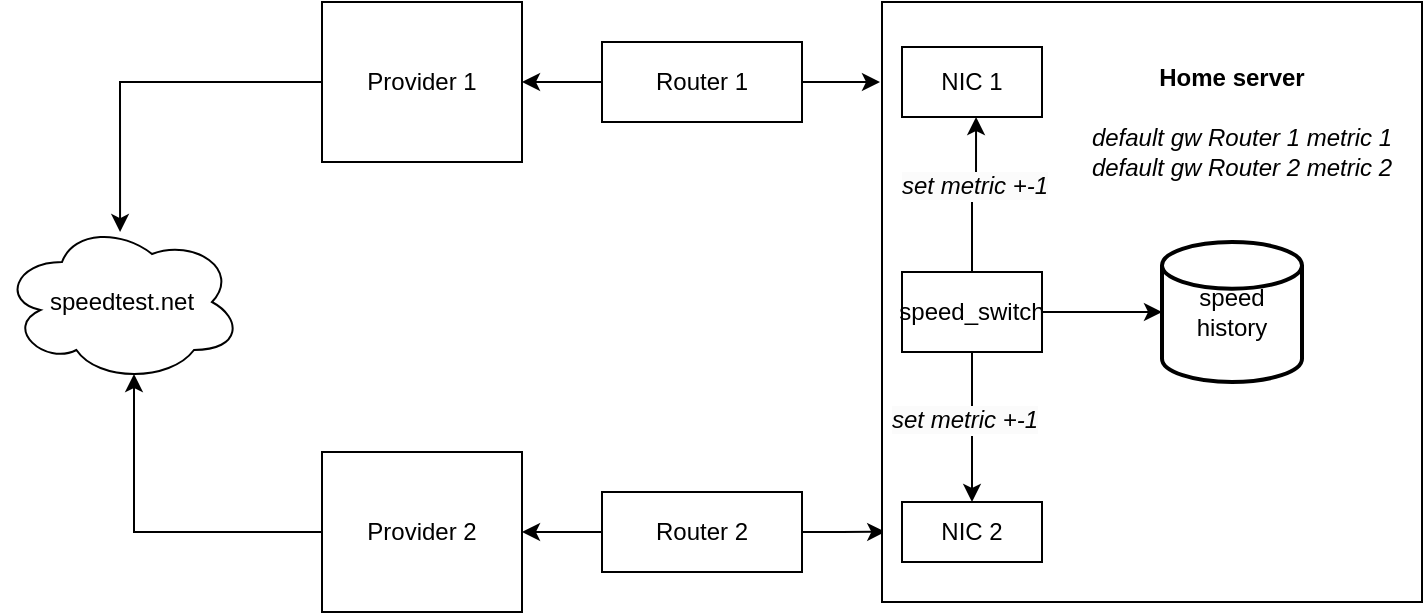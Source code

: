 <mxfile version="24.8.9">
  <diagram name="Страница — 1" id="7uPKy7QNDlu1PSwly8hl">
    <mxGraphModel dx="2261" dy="746" grid="1" gridSize="10" guides="1" tooltips="1" connect="1" arrows="1" fold="1" page="1" pageScale="1" pageWidth="827" pageHeight="1169" math="0" shadow="0">
      <root>
        <mxCell id="0" />
        <mxCell id="1" parent="0" />
        <mxCell id="mwH9mIfmXYlc04-R90El-76" value="" style="edgeStyle=orthogonalEdgeStyle;rounded=0;orthogonalLoop=1;jettySize=auto;html=1;entryX=0.006;entryY=0.883;entryDx=0;entryDy=0;entryPerimeter=0;" edge="1" parent="1" source="mwH9mIfmXYlc04-R90El-9" target="mwH9mIfmXYlc04-R90El-38">
          <mxGeometry relative="1" as="geometry" />
        </mxCell>
        <mxCell id="mwH9mIfmXYlc04-R90El-9" value="Router 2" style="whiteSpace=wrap;html=1;align=center;" vertex="1" parent="1">
          <mxGeometry x="170" y="525" width="100" height="40" as="geometry" />
        </mxCell>
        <mxCell id="mwH9mIfmXYlc04-R90El-75" value="" style="edgeStyle=orthogonalEdgeStyle;rounded=0;orthogonalLoop=1;jettySize=auto;html=1;" edge="1" parent="1" source="mwH9mIfmXYlc04-R90El-10">
          <mxGeometry relative="1" as="geometry">
            <mxPoint x="309" y="320" as="targetPoint" />
          </mxGeometry>
        </mxCell>
        <mxCell id="mwH9mIfmXYlc04-R90El-10" value="Router 1" style="whiteSpace=wrap;html=1;align=center;" vertex="1" parent="1">
          <mxGeometry x="170" y="300" width="100" height="40" as="geometry" />
        </mxCell>
        <mxCell id="mwH9mIfmXYlc04-R90El-14" value="" style="edgeStyle=orthogonalEdgeStyle;rounded=0;orthogonalLoop=1;jettySize=auto;html=1;startArrow=classic;startFill=1;endArrow=none;endFill=0;" edge="1" parent="1" source="mwH9mIfmXYlc04-R90El-11" target="mwH9mIfmXYlc04-R90El-10">
          <mxGeometry relative="1" as="geometry" />
        </mxCell>
        <mxCell id="mwH9mIfmXYlc04-R90El-57" value="" style="edgeStyle=orthogonalEdgeStyle;rounded=0;orthogonalLoop=1;jettySize=auto;html=1;entryX=0.492;entryY=0.063;entryDx=0;entryDy=0;entryPerimeter=0;" edge="1" parent="1" source="mwH9mIfmXYlc04-R90El-11" target="mwH9mIfmXYlc04-R90El-69">
          <mxGeometry relative="1" as="geometry">
            <mxPoint y="420" as="targetPoint" />
          </mxGeometry>
        </mxCell>
        <mxCell id="mwH9mIfmXYlc04-R90El-11" value="Provider 1" style="whiteSpace=wrap;html=1;align=center;" vertex="1" parent="1">
          <mxGeometry x="30" y="280" width="100" height="80" as="geometry" />
        </mxCell>
        <mxCell id="mwH9mIfmXYlc04-R90El-18" value="" style="edgeStyle=orthogonalEdgeStyle;rounded=0;orthogonalLoop=1;jettySize=auto;html=1;startArrow=classic;startFill=1;endArrow=none;endFill=0;" edge="1" parent="1" source="mwH9mIfmXYlc04-R90El-13" target="mwH9mIfmXYlc04-R90El-9">
          <mxGeometry relative="1" as="geometry" />
        </mxCell>
        <mxCell id="mwH9mIfmXYlc04-R90El-58" value="" style="edgeStyle=orthogonalEdgeStyle;rounded=0;orthogonalLoop=1;jettySize=auto;html=1;entryX=0.55;entryY=0.95;entryDx=0;entryDy=0;entryPerimeter=0;exitX=0;exitY=0.5;exitDx=0;exitDy=0;" edge="1" parent="1" source="mwH9mIfmXYlc04-R90El-13" target="mwH9mIfmXYlc04-R90El-69">
          <mxGeometry relative="1" as="geometry">
            <mxPoint y="450" as="targetPoint" />
          </mxGeometry>
        </mxCell>
        <mxCell id="mwH9mIfmXYlc04-R90El-13" value="Provider 2" style="whiteSpace=wrap;html=1;align=center;" vertex="1" parent="1">
          <mxGeometry x="30" y="505" width="100" height="80" as="geometry" />
        </mxCell>
        <mxCell id="mwH9mIfmXYlc04-R90El-38" value="" style="whiteSpace=wrap;html=1;align=center;" vertex="1" parent="1">
          <mxGeometry x="310" y="280" width="270" height="300" as="geometry" />
        </mxCell>
        <mxCell id="mwH9mIfmXYlc04-R90El-39" value="speed history" style="strokeWidth=2;html=1;shape=mxgraph.flowchart.database;whiteSpace=wrap;" vertex="1" parent="1">
          <mxGeometry x="450" y="400" width="70" height="70" as="geometry" />
        </mxCell>
        <mxCell id="mwH9mIfmXYlc04-R90El-59" value="" style="edgeStyle=orthogonalEdgeStyle;rounded=0;orthogonalLoop=1;jettySize=auto;html=1;" edge="1" parent="1" source="mwH9mIfmXYlc04-R90El-40" target="mwH9mIfmXYlc04-R90El-39">
          <mxGeometry relative="1" as="geometry" />
        </mxCell>
        <mxCell id="mwH9mIfmXYlc04-R90El-63" value="" style="edgeStyle=orthogonalEdgeStyle;rounded=0;orthogonalLoop=1;jettySize=auto;html=1;entryX=0.529;entryY=1;entryDx=0;entryDy=0;entryPerimeter=0;" edge="1" parent="1" source="mwH9mIfmXYlc04-R90El-40" target="mwH9mIfmXYlc04-R90El-41">
          <mxGeometry relative="1" as="geometry" />
        </mxCell>
        <mxCell id="mwH9mIfmXYlc04-R90El-67" value="&lt;i style=&quot;font-size: 12px; text-wrap-mode: wrap; background-color: rgb(251, 251, 251);&quot;&gt;set metric +-1&lt;/i&gt;" style="edgeLabel;html=1;align=center;verticalAlign=middle;resizable=0;points=[];" vertex="1" connectable="0" parent="mwH9mIfmXYlc04-R90El-63">
          <mxGeometry x="0.126" y="1" relative="1" as="geometry">
            <mxPoint as="offset" />
          </mxGeometry>
        </mxCell>
        <mxCell id="mwH9mIfmXYlc04-R90El-65" value="" style="edgeStyle=orthogonalEdgeStyle;rounded=0;orthogonalLoop=1;jettySize=auto;html=1;" edge="1" parent="1" source="mwH9mIfmXYlc04-R90El-40" target="mwH9mIfmXYlc04-R90El-52">
          <mxGeometry relative="1" as="geometry" />
        </mxCell>
        <mxCell id="mwH9mIfmXYlc04-R90El-68" value="&lt;i style=&quot;font-size: 12px; text-wrap-mode: wrap; background-color: rgb(251, 251, 251);&quot;&gt;set metric +-1&lt;/i&gt;" style="edgeLabel;html=1;align=center;verticalAlign=middle;resizable=0;points=[];" vertex="1" connectable="0" parent="mwH9mIfmXYlc04-R90El-65">
          <mxGeometry x="-0.095" y="-4" relative="1" as="geometry">
            <mxPoint as="offset" />
          </mxGeometry>
        </mxCell>
        <mxCell id="mwH9mIfmXYlc04-R90El-40" value="speed_switch" style="whiteSpace=wrap;html=1;align=center;" vertex="1" parent="1">
          <mxGeometry x="320" y="415" width="70" height="40" as="geometry" />
        </mxCell>
        <mxCell id="mwH9mIfmXYlc04-R90El-41" value="NIC 1" style="whiteSpace=wrap;html=1;align=center;" vertex="1" parent="1">
          <mxGeometry x="320" y="302.5" width="70" height="35" as="geometry" />
        </mxCell>
        <mxCell id="mwH9mIfmXYlc04-R90El-51" value="&lt;div&gt;&lt;i&gt;&lt;br&gt;&lt;/i&gt;&lt;/div&gt;&lt;div&gt;&lt;i&gt;default gw Router 1 metric 1&lt;/i&gt;&lt;i&gt;&lt;/i&gt;&lt;/div&gt;&lt;div&gt;&lt;i&gt;default gw Router 2 metric 2&lt;/i&gt;&lt;/div&gt;&lt;div&gt;&lt;i&gt;&lt;br&gt;&lt;/i&gt;&lt;/div&gt;" style="text;html=1;align=center;verticalAlign=middle;whiteSpace=wrap;rounded=0;" vertex="1" parent="1">
          <mxGeometry x="400" y="340" width="180" height="30" as="geometry" />
        </mxCell>
        <mxCell id="mwH9mIfmXYlc04-R90El-52" value="NIC 2" style="whiteSpace=wrap;html=1;align=center;" vertex="1" parent="1">
          <mxGeometry x="320" y="530" width="70" height="30" as="geometry" />
        </mxCell>
        <mxCell id="mwH9mIfmXYlc04-R90El-69" value="speedtest.net" style="ellipse;shape=cloud;whiteSpace=wrap;html=1;" vertex="1" parent="1">
          <mxGeometry x="-130" y="390" width="120" height="80" as="geometry" />
        </mxCell>
        <mxCell id="mwH9mIfmXYlc04-R90El-70" value="&lt;b&gt;Home server&lt;/b&gt;" style="text;html=1;align=center;verticalAlign=middle;whiteSpace=wrap;rounded=0;" vertex="1" parent="1">
          <mxGeometry x="395" y="302.5" width="180" height="30" as="geometry" />
        </mxCell>
      </root>
    </mxGraphModel>
  </diagram>
</mxfile>
